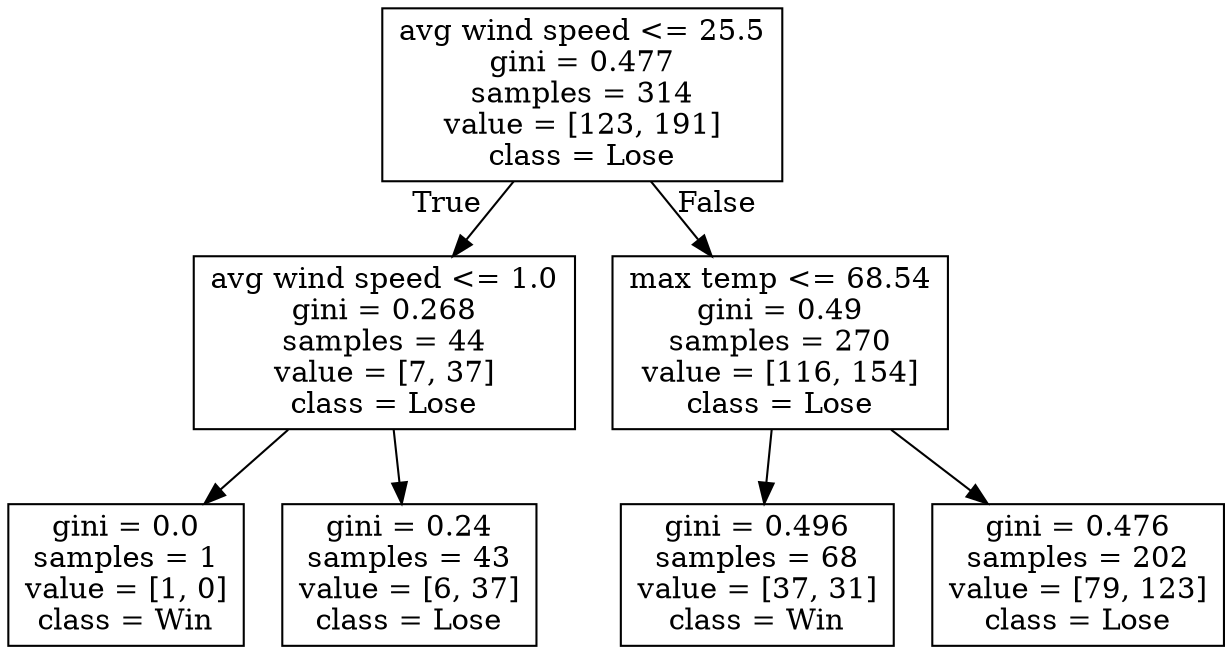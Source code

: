 digraph Tree {
node [shape=box] ;
0 [label="avg wind speed <= 25.5\ngini = 0.477\nsamples = 314\nvalue = [123, 191]\nclass = Lose"] ;
1 [label="avg wind speed <= 1.0\ngini = 0.268\nsamples = 44\nvalue = [7, 37]\nclass = Lose"] ;
0 -> 1 [labeldistance=2.5, labelangle=45, headlabel="True"] ;
2 [label="gini = 0.0\nsamples = 1\nvalue = [1, 0]\nclass = Win"] ;
1 -> 2 ;
3 [label="gini = 0.24\nsamples = 43\nvalue = [6, 37]\nclass = Lose"] ;
1 -> 3 ;
4 [label="max temp <= 68.54\ngini = 0.49\nsamples = 270\nvalue = [116, 154]\nclass = Lose"] ;
0 -> 4 [labeldistance=2.5, labelangle=-45, headlabel="False"] ;
5 [label="gini = 0.496\nsamples = 68\nvalue = [37, 31]\nclass = Win"] ;
4 -> 5 ;
6 [label="gini = 0.476\nsamples = 202\nvalue = [79, 123]\nclass = Lose"] ;
4 -> 6 ;
}